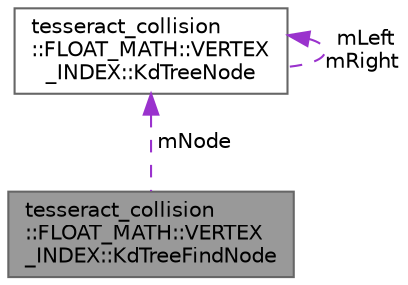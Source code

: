 digraph "tesseract_collision::FLOAT_MATH::VERTEX_INDEX::KdTreeFindNode"
{
 // LATEX_PDF_SIZE
  bgcolor="transparent";
  edge [fontname=Helvetica,fontsize=10,labelfontname=Helvetica,labelfontsize=10];
  node [fontname=Helvetica,fontsize=10,shape=box,height=0.2,width=0.4];
  Node1 [label="tesseract_collision\l::FLOAT_MATH::VERTEX\l_INDEX::KdTreeFindNode",height=0.2,width=0.4,color="gray40", fillcolor="grey60", style="filled", fontcolor="black",tooltip=" "];
  Node2 -> Node1 [dir="back",color="darkorchid3",style="dashed",label=" mNode" ];
  Node2 [label="tesseract_collision\l::FLOAT_MATH::VERTEX\l_INDEX::KdTreeNode",height=0.2,width=0.4,color="gray40", fillcolor="white", style="filled",URL="$d1/da3/classtesseract__collision_1_1FLOAT__MATH_1_1VERTEX__INDEX_1_1KdTreeNode.html",tooltip=" "];
  Node2 -> Node2 [dir="back",color="darkorchid3",style="dashed",label=" mLeft\nmRight" ];
}
